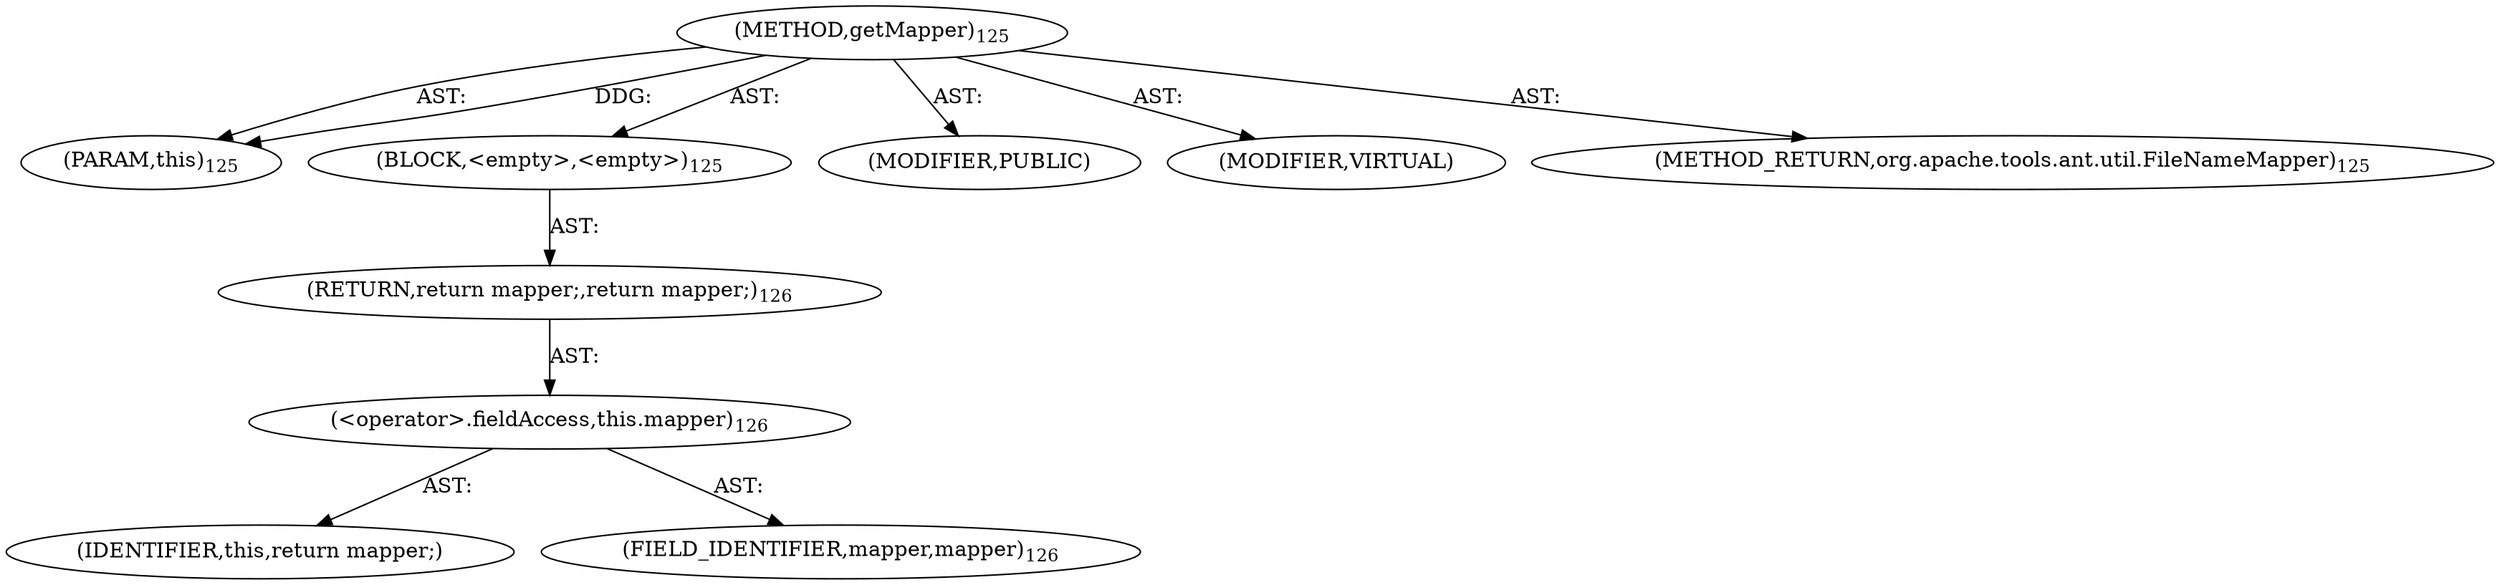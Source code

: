 digraph "getMapper" {  
"111669149702" [label = <(METHOD,getMapper)<SUB>125</SUB>> ]
"115964117005" [label = <(PARAM,this)<SUB>125</SUB>> ]
"25769803782" [label = <(BLOCK,&lt;empty&gt;,&lt;empty&gt;)<SUB>125</SUB>> ]
"146028888068" [label = <(RETURN,return mapper;,return mapper;)<SUB>126</SUB>> ]
"30064771080" [label = <(&lt;operator&gt;.fieldAccess,this.mapper)<SUB>126</SUB>> ]
"68719476756" [label = <(IDENTIFIER,this,return mapper;)> ]
"55834574852" [label = <(FIELD_IDENTIFIER,mapper,mapper)<SUB>126</SUB>> ]
"133143986192" [label = <(MODIFIER,PUBLIC)> ]
"133143986193" [label = <(MODIFIER,VIRTUAL)> ]
"128849018886" [label = <(METHOD_RETURN,org.apache.tools.ant.util.FileNameMapper)<SUB>125</SUB>> ]
  "111669149702" -> "115964117005"  [ label = "AST: "] 
  "111669149702" -> "25769803782"  [ label = "AST: "] 
  "111669149702" -> "133143986192"  [ label = "AST: "] 
  "111669149702" -> "133143986193"  [ label = "AST: "] 
  "111669149702" -> "128849018886"  [ label = "AST: "] 
  "25769803782" -> "146028888068"  [ label = "AST: "] 
  "146028888068" -> "30064771080"  [ label = "AST: "] 
  "30064771080" -> "68719476756"  [ label = "AST: "] 
  "30064771080" -> "55834574852"  [ label = "AST: "] 
  "111669149702" -> "115964117005"  [ label = "DDG: "] 
}

